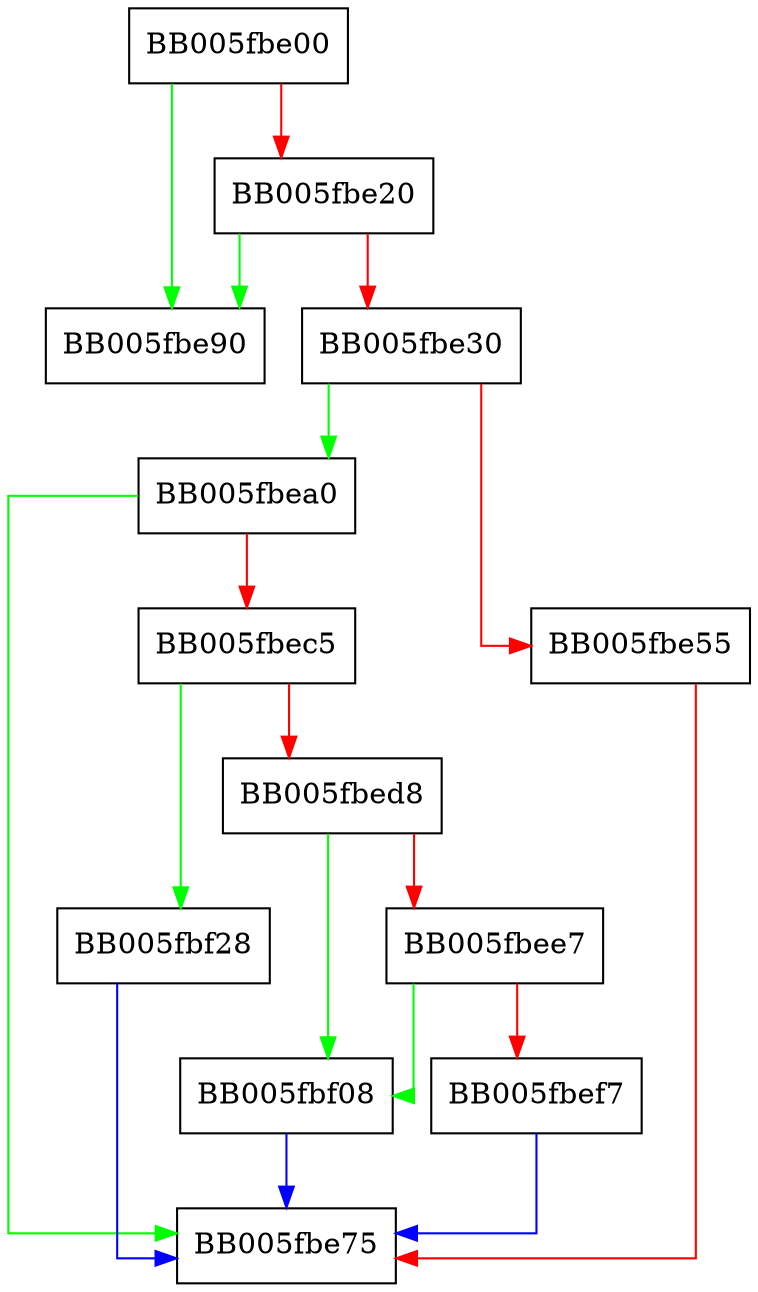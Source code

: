 digraph provider_create_child_cb {
  node [shape="box"];
  graph [splines=ortho];
  BB005fbe00 -> BB005fbe90 [color="green"];
  BB005fbe00 -> BB005fbe20 [color="red"];
  BB005fbe20 -> BB005fbe90 [color="green"];
  BB005fbe20 -> BB005fbe30 [color="red"];
  BB005fbe30 -> BB005fbea0 [color="green"];
  BB005fbe30 -> BB005fbe55 [color="red"];
  BB005fbe55 -> BB005fbe75 [color="red"];
  BB005fbea0 -> BB005fbe75 [color="green"];
  BB005fbea0 -> BB005fbec5 [color="red"];
  BB005fbec5 -> BB005fbf28 [color="green"];
  BB005fbec5 -> BB005fbed8 [color="red"];
  BB005fbed8 -> BB005fbf08 [color="green"];
  BB005fbed8 -> BB005fbee7 [color="red"];
  BB005fbee7 -> BB005fbf08 [color="green"];
  BB005fbee7 -> BB005fbef7 [color="red"];
  BB005fbef7 -> BB005fbe75 [color="blue"];
  BB005fbf08 -> BB005fbe75 [color="blue"];
  BB005fbf28 -> BB005fbe75 [color="blue"];
}